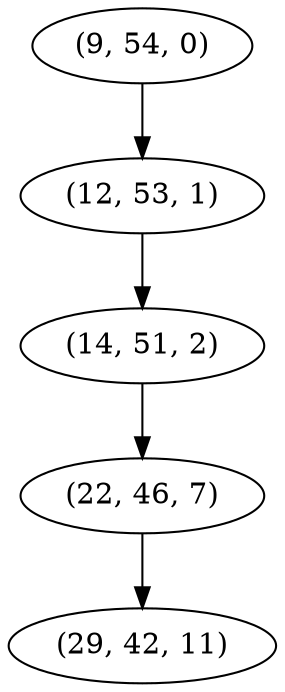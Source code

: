 digraph tree {
    "(9, 54, 0)";
    "(12, 53, 1)";
    "(14, 51, 2)";
    "(22, 46, 7)";
    "(29, 42, 11)";
    "(9, 54, 0)" -> "(12, 53, 1)";
    "(12, 53, 1)" -> "(14, 51, 2)";
    "(14, 51, 2)" -> "(22, 46, 7)";
    "(22, 46, 7)" -> "(29, 42, 11)";
}
